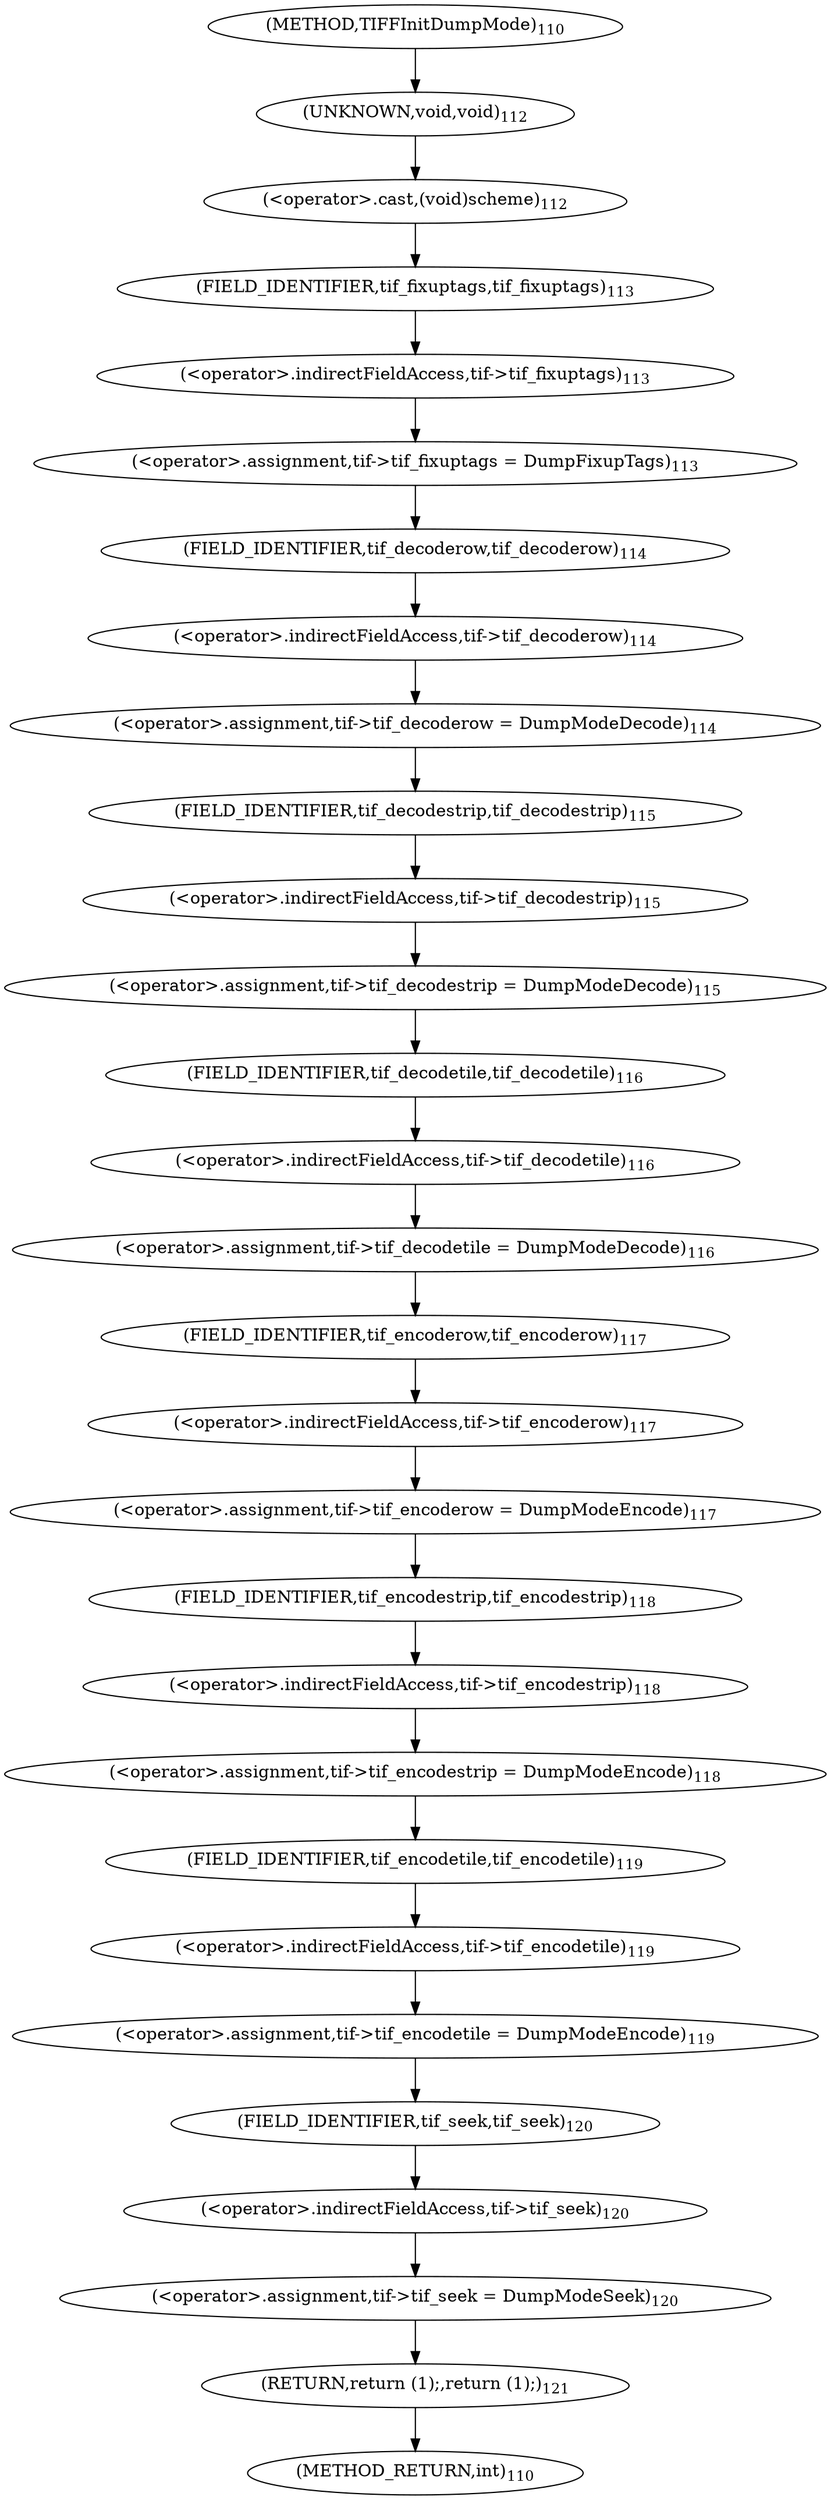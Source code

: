 digraph "TIFFInitDumpMode" {  
"63866" [label = <(&lt;operator&gt;.cast,(void)scheme)<SUB>112</SUB>> ]
"63869" [label = <(&lt;operator&gt;.assignment,tif-&gt;tif_fixuptags = DumpFixupTags)<SUB>113</SUB>> ]
"63874" [label = <(&lt;operator&gt;.assignment,tif-&gt;tif_decoderow = DumpModeDecode)<SUB>114</SUB>> ]
"63879" [label = <(&lt;operator&gt;.assignment,tif-&gt;tif_decodestrip = DumpModeDecode)<SUB>115</SUB>> ]
"63884" [label = <(&lt;operator&gt;.assignment,tif-&gt;tif_decodetile = DumpModeDecode)<SUB>116</SUB>> ]
"63889" [label = <(&lt;operator&gt;.assignment,tif-&gt;tif_encoderow = DumpModeEncode)<SUB>117</SUB>> ]
"63894" [label = <(&lt;operator&gt;.assignment,tif-&gt;tif_encodestrip = DumpModeEncode)<SUB>118</SUB>> ]
"63899" [label = <(&lt;operator&gt;.assignment,tif-&gt;tif_encodetile = DumpModeEncode)<SUB>119</SUB>> ]
"63904" [label = <(&lt;operator&gt;.assignment,tif-&gt;tif_seek = DumpModeSeek)<SUB>120</SUB>> ]
"63909" [label = <(RETURN,return (1);,return (1);)<SUB>121</SUB>> ]
"63867" [label = <(UNKNOWN,void,void)<SUB>112</SUB>> ]
"63870" [label = <(&lt;operator&gt;.indirectFieldAccess,tif-&gt;tif_fixuptags)<SUB>113</SUB>> ]
"63875" [label = <(&lt;operator&gt;.indirectFieldAccess,tif-&gt;tif_decoderow)<SUB>114</SUB>> ]
"63880" [label = <(&lt;operator&gt;.indirectFieldAccess,tif-&gt;tif_decodestrip)<SUB>115</SUB>> ]
"63885" [label = <(&lt;operator&gt;.indirectFieldAccess,tif-&gt;tif_decodetile)<SUB>116</SUB>> ]
"63890" [label = <(&lt;operator&gt;.indirectFieldAccess,tif-&gt;tif_encoderow)<SUB>117</SUB>> ]
"63895" [label = <(&lt;operator&gt;.indirectFieldAccess,tif-&gt;tif_encodestrip)<SUB>118</SUB>> ]
"63900" [label = <(&lt;operator&gt;.indirectFieldAccess,tif-&gt;tif_encodetile)<SUB>119</SUB>> ]
"63905" [label = <(&lt;operator&gt;.indirectFieldAccess,tif-&gt;tif_seek)<SUB>120</SUB>> ]
"63872" [label = <(FIELD_IDENTIFIER,tif_fixuptags,tif_fixuptags)<SUB>113</SUB>> ]
"63877" [label = <(FIELD_IDENTIFIER,tif_decoderow,tif_decoderow)<SUB>114</SUB>> ]
"63882" [label = <(FIELD_IDENTIFIER,tif_decodestrip,tif_decodestrip)<SUB>115</SUB>> ]
"63887" [label = <(FIELD_IDENTIFIER,tif_decodetile,tif_decodetile)<SUB>116</SUB>> ]
"63892" [label = <(FIELD_IDENTIFIER,tif_encoderow,tif_encoderow)<SUB>117</SUB>> ]
"63897" [label = <(FIELD_IDENTIFIER,tif_encodestrip,tif_encodestrip)<SUB>118</SUB>> ]
"63902" [label = <(FIELD_IDENTIFIER,tif_encodetile,tif_encodetile)<SUB>119</SUB>> ]
"63907" [label = <(FIELD_IDENTIFIER,tif_seek,tif_seek)<SUB>120</SUB>> ]
"63862" [label = <(METHOD,TIFFInitDumpMode)<SUB>110</SUB>> ]
"63911" [label = <(METHOD_RETURN,int)<SUB>110</SUB>> ]
  "63866" -> "63872" 
  "63869" -> "63877" 
  "63874" -> "63882" 
  "63879" -> "63887" 
  "63884" -> "63892" 
  "63889" -> "63897" 
  "63894" -> "63902" 
  "63899" -> "63907" 
  "63904" -> "63909" 
  "63909" -> "63911" 
  "63867" -> "63866" 
  "63870" -> "63869" 
  "63875" -> "63874" 
  "63880" -> "63879" 
  "63885" -> "63884" 
  "63890" -> "63889" 
  "63895" -> "63894" 
  "63900" -> "63899" 
  "63905" -> "63904" 
  "63872" -> "63870" 
  "63877" -> "63875" 
  "63882" -> "63880" 
  "63887" -> "63885" 
  "63892" -> "63890" 
  "63897" -> "63895" 
  "63902" -> "63900" 
  "63907" -> "63905" 
  "63862" -> "63867" 
}
